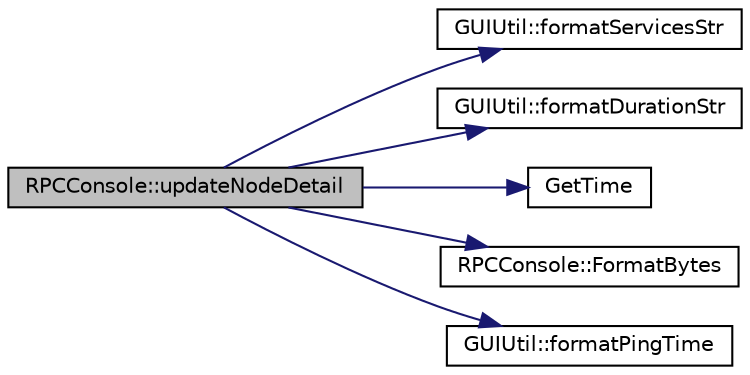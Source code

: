 digraph "RPCConsole::updateNodeDetail"
{
  edge [fontname="Helvetica",fontsize="10",labelfontname="Helvetica",labelfontsize="10"];
  node [fontname="Helvetica",fontsize="10",shape=record];
  rankdir="LR";
  Node287 [label="RPCConsole::updateNodeDetail",height=0.2,width=0.4,color="black", fillcolor="grey75", style="filled", fontcolor="black"];
  Node287 -> Node288 [color="midnightblue",fontsize="10",style="solid",fontname="Helvetica"];
  Node288 [label="GUIUtil::formatServicesStr",height=0.2,width=0.4,color="black", fillcolor="white", style="filled",URL="$namespace_g_u_i_util.html#ac0c0a23fbbfefc827220eebcacc3ee63"];
  Node287 -> Node289 [color="midnightblue",fontsize="10",style="solid",fontname="Helvetica"];
  Node289 [label="GUIUtil::formatDurationStr",height=0.2,width=0.4,color="black", fillcolor="white", style="filled",URL="$namespace_g_u_i_util.html#aaf51686c47c77ad81c51d115d150e867"];
  Node287 -> Node290 [color="midnightblue",fontsize="10",style="solid",fontname="Helvetica"];
  Node290 [label="GetTime",height=0.2,width=0.4,color="black", fillcolor="white", style="filled",URL="$utiltime_8cpp.html#a46fac5fba8ba905b5f9acb364f5d8c6f",tooltip="For unit testing. "];
  Node287 -> Node291 [color="midnightblue",fontsize="10",style="solid",fontname="Helvetica"];
  Node291 [label="RPCConsole::FormatBytes",height=0.2,width=0.4,color="black", fillcolor="white", style="filled",URL="$class_r_p_c_console.html#afa45a6e142193405038015a31f9e132b"];
  Node287 -> Node292 [color="midnightblue",fontsize="10",style="solid",fontname="Helvetica"];
  Node292 [label="GUIUtil::formatPingTime",height=0.2,width=0.4,color="black", fillcolor="white", style="filled",URL="$namespace_g_u_i_util.html#a432bcee36e242a968c9149fadfba44fa"];
}
